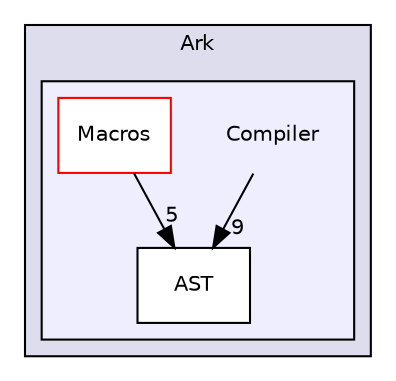 digraph "C:/Users/folae/Documents/Code/Big-Projects/ArkScript/Ark/include/Ark/Compiler" {
  compound=true
  node [ fontsize="10", fontname="Helvetica"];
  edge [ labelfontsize="10", labelfontname="Helvetica"];
  subgraph clusterdir_a8b6c64285bf9ac60f50770eb2fc48b5 {
    graph [ bgcolor="#ddddee", pencolor="black", label="Ark" fontname="Helvetica", fontsize="10", URL="dir_a8b6c64285bf9ac60f50770eb2fc48b5.html"]
  subgraph clusterdir_e4f19535f57335fb80a0267cec25bf70 {
    graph [ bgcolor="#eeeeff", pencolor="black", label="" URL="dir_e4f19535f57335fb80a0267cec25bf70.html"];
    dir_e4f19535f57335fb80a0267cec25bf70 [shape=plaintext label="Compiler"];
  dir_100d7a05404dd55ce1a106aad5a3b28c [shape=box label="AST" fillcolor="white" style="filled" URL="dir_100d7a05404dd55ce1a106aad5a3b28c.html"];
  dir_54ed949f9e2ebe39c7d7ae9210877b49 [shape=box label="Macros" fillcolor="white" style="filled" color="red" URL="dir_54ed949f9e2ebe39c7d7ae9210877b49.html"];
  }
  }
  dir_54ed949f9e2ebe39c7d7ae9210877b49->dir_100d7a05404dd55ce1a106aad5a3b28c [headlabel="5", labeldistance=1.5 headhref="dir_000005_000004.html"];
  dir_e4f19535f57335fb80a0267cec25bf70->dir_100d7a05404dd55ce1a106aad5a3b28c [headlabel="9", labeldistance=1.5 headhref="dir_000003_000004.html"];
}
